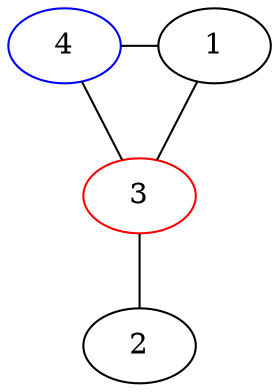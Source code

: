 graph {
  4 -- 1;
  4 -- 3;
  1 -- 3 -- 2;

  {
    rank="same";
    4;
    1;

  }

  3 [color="red"];
  4 [color="blue"];

}

